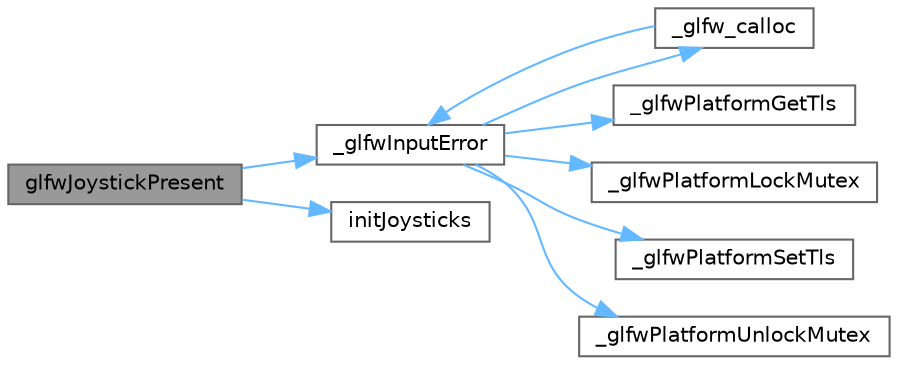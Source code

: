 digraph "glfwJoystickPresent"
{
 // LATEX_PDF_SIZE
  bgcolor="transparent";
  edge [fontname=Helvetica,fontsize=10,labelfontname=Helvetica,labelfontsize=10];
  node [fontname=Helvetica,fontsize=10,shape=box,height=0.2,width=0.4];
  rankdir="LR";
  Node1 [id="Node000001",label="glfwJoystickPresent",height=0.2,width=0.4,color="gray40", fillcolor="grey60", style="filled", fontcolor="black",tooltip="Returns whether the specified joystick is present."];
  Node1 -> Node2 [id="edge9_Node000001_Node000002",color="steelblue1",style="solid",tooltip=" "];
  Node2 [id="Node000002",label="_glfwInputError",height=0.2,width=0.4,color="grey40", fillcolor="white", style="filled",URL="$glfw_2src_2init_8c.html#a3287b282ec57a4a89127ae51f49f10f5",tooltip=" "];
  Node2 -> Node3 [id="edge10_Node000002_Node000003",color="steelblue1",style="solid",tooltip=" "];
  Node3 [id="Node000003",label="_glfw_calloc",height=0.2,width=0.4,color="grey40", fillcolor="white", style="filled",URL="$glfw_2src_2init_8c.html#a88a6e01ef5c1245a6d2a5e62b02e5678",tooltip=" "];
  Node3 -> Node2 [id="edge11_Node000003_Node000002",color="steelblue1",style="solid",tooltip=" "];
  Node2 -> Node4 [id="edge12_Node000002_Node000004",color="steelblue1",style="solid",tooltip=" "];
  Node4 [id="Node000004",label="_glfwPlatformGetTls",height=0.2,width=0.4,color="grey40", fillcolor="white", style="filled",URL="$posix__thread_8c.html#a7d2f6e8ecd2e06f2e86d9446d642bd00",tooltip=" "];
  Node2 -> Node5 [id="edge13_Node000002_Node000005",color="steelblue1",style="solid",tooltip=" "];
  Node5 [id="Node000005",label="_glfwPlatformLockMutex",height=0.2,width=0.4,color="grey40", fillcolor="white", style="filled",URL="$posix__thread_8c.html#a2677e4d211fbe9b2dc96d16e91c98930",tooltip=" "];
  Node2 -> Node6 [id="edge14_Node000002_Node000006",color="steelblue1",style="solid",tooltip=" "];
  Node6 [id="Node000006",label="_glfwPlatformSetTls",height=0.2,width=0.4,color="grey40", fillcolor="white", style="filled",URL="$posix__thread_8c.html#a302f48b6d4dba6b3579449d8a43cfae7",tooltip=" "];
  Node2 -> Node7 [id="edge15_Node000002_Node000007",color="steelblue1",style="solid",tooltip=" "];
  Node7 [id="Node000007",label="_glfwPlatformUnlockMutex",height=0.2,width=0.4,color="grey40", fillcolor="white", style="filled",URL="$posix__thread_8c.html#a8b7744446237b1c292ba8a0b9d5e7f90",tooltip=" "];
  Node1 -> Node8 [id="edge16_Node000001_Node000008",color="steelblue1",style="solid",tooltip=" "];
  Node8 [id="Node000008",label="initJoysticks",height=0.2,width=0.4,color="grey40", fillcolor="white", style="filled",URL="$input_8c.html#a3ccc79c571bf64a643210de19a8fac14",tooltip=" "];
}
